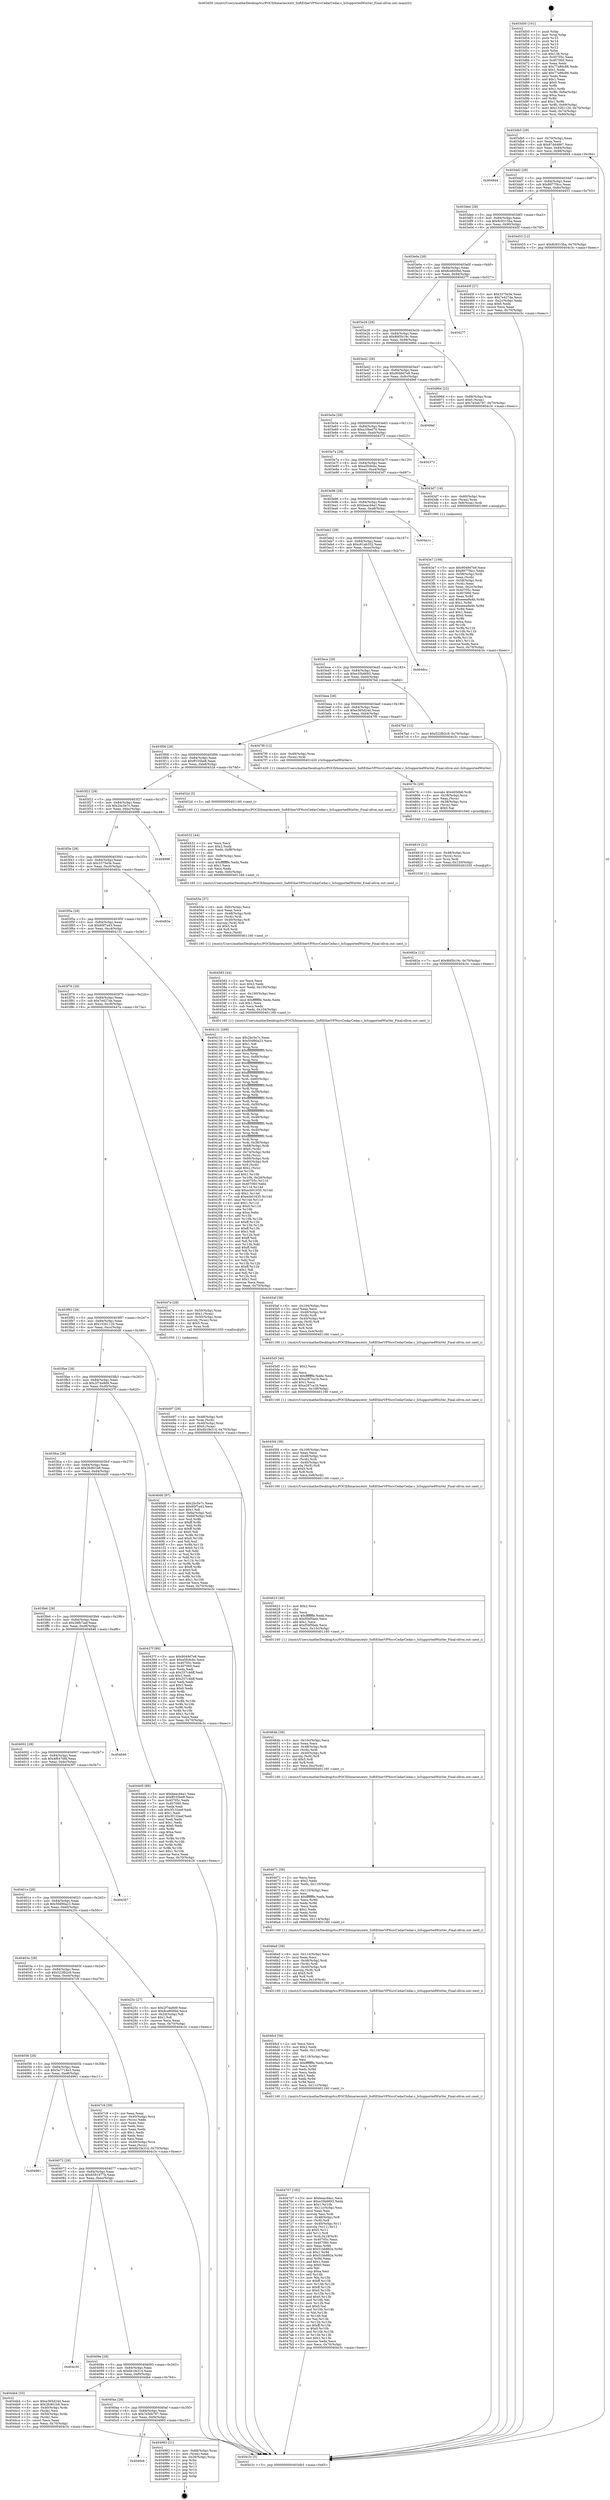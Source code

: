 digraph "0x403d50" {
  label = "0x403d50 (/mnt/c/Users/mathe/Desktop/tcc/POCII/binaries/extr_SoftEtherVPNsrcCedarCedar.c_IsSupportedWinVer_Final-ollvm.out::main(0))"
  labelloc = "t"
  node[shape=record]

  Entry [label="",width=0.3,height=0.3,shape=circle,fillcolor=black,style=filled]
  "0x403db5" [label="{
     0x403db5 [29]\l
     | [instrs]\l
     &nbsp;&nbsp;0x403db5 \<+3\>: mov -0x70(%rbp),%eax\l
     &nbsp;&nbsp;0x403db8 \<+2\>: mov %eax,%ecx\l
     &nbsp;&nbsp;0x403dba \<+6\>: sub $0x87dd4867,%ecx\l
     &nbsp;&nbsp;0x403dc0 \<+6\>: mov %eax,-0x84(%rbp)\l
     &nbsp;&nbsp;0x403dc6 \<+6\>: mov %ecx,-0x88(%rbp)\l
     &nbsp;&nbsp;0x403dcc \<+6\>: je 00000000004049d4 \<main+0xc84\>\l
  }"]
  "0x4049d4" [label="{
     0x4049d4\l
  }", style=dashed]
  "0x403dd2" [label="{
     0x403dd2 [28]\l
     | [instrs]\l
     &nbsp;&nbsp;0x403dd2 \<+5\>: jmp 0000000000403dd7 \<main+0x87\>\l
     &nbsp;&nbsp;0x403dd7 \<+6\>: mov -0x84(%rbp),%eax\l
     &nbsp;&nbsp;0x403ddd \<+5\>: sub $0x8977f4cc,%eax\l
     &nbsp;&nbsp;0x403de2 \<+6\>: mov %eax,-0x8c(%rbp)\l
     &nbsp;&nbsp;0x403de8 \<+6\>: je 0000000000404453 \<main+0x703\>\l
  }"]
  Exit [label="",width=0.3,height=0.3,shape=circle,fillcolor=black,style=filled,peripheries=2]
  "0x404453" [label="{
     0x404453 [12]\l
     | [instrs]\l
     &nbsp;&nbsp;0x404453 \<+7\>: movl $0x8c9315ba,-0x70(%rbp)\l
     &nbsp;&nbsp;0x40445a \<+5\>: jmp 0000000000404c3c \<main+0xeec\>\l
  }"]
  "0x403dee" [label="{
     0x403dee [28]\l
     | [instrs]\l
     &nbsp;&nbsp;0x403dee \<+5\>: jmp 0000000000403df3 \<main+0xa3\>\l
     &nbsp;&nbsp;0x403df3 \<+6\>: mov -0x84(%rbp),%eax\l
     &nbsp;&nbsp;0x403df9 \<+5\>: sub $0x8c9315ba,%eax\l
     &nbsp;&nbsp;0x403dfe \<+6\>: mov %eax,-0x90(%rbp)\l
     &nbsp;&nbsp;0x403e04 \<+6\>: je 000000000040445f \<main+0x70f\>\l
  }"]
  "0x4040c6" [label="{
     0x4040c6\l
  }", style=dashed]
  "0x40445f" [label="{
     0x40445f [27]\l
     | [instrs]\l
     &nbsp;&nbsp;0x40445f \<+5\>: mov $0x3375e3e,%eax\l
     &nbsp;&nbsp;0x404464 \<+5\>: mov $0x7e427de,%ecx\l
     &nbsp;&nbsp;0x404469 \<+3\>: mov -0x2c(%rbp),%edx\l
     &nbsp;&nbsp;0x40446c \<+3\>: cmp $0x0,%edx\l
     &nbsp;&nbsp;0x40446f \<+3\>: cmove %ecx,%eax\l
     &nbsp;&nbsp;0x404472 \<+3\>: mov %eax,-0x70(%rbp)\l
     &nbsp;&nbsp;0x404475 \<+5\>: jmp 0000000000404c3c \<main+0xeec\>\l
  }"]
  "0x403e0a" [label="{
     0x403e0a [28]\l
     | [instrs]\l
     &nbsp;&nbsp;0x403e0a \<+5\>: jmp 0000000000403e0f \<main+0xbf\>\l
     &nbsp;&nbsp;0x403e0f \<+6\>: mov -0x84(%rbp),%eax\l
     &nbsp;&nbsp;0x403e15 \<+5\>: sub $0x8ce600bd,%eax\l
     &nbsp;&nbsp;0x403e1a \<+6\>: mov %eax,-0x94(%rbp)\l
     &nbsp;&nbsp;0x403e20 \<+6\>: je 0000000000404277 \<main+0x527\>\l
  }"]
  "0x404983" [label="{
     0x404983 [21]\l
     | [instrs]\l
     &nbsp;&nbsp;0x404983 \<+4\>: mov -0x68(%rbp),%rax\l
     &nbsp;&nbsp;0x404987 \<+2\>: mov (%rax),%eax\l
     &nbsp;&nbsp;0x404989 \<+4\>: lea -0x28(%rbp),%rsp\l
     &nbsp;&nbsp;0x40498d \<+1\>: pop %rbx\l
     &nbsp;&nbsp;0x40498e \<+2\>: pop %r12\l
     &nbsp;&nbsp;0x404990 \<+2\>: pop %r13\l
     &nbsp;&nbsp;0x404992 \<+2\>: pop %r14\l
     &nbsp;&nbsp;0x404994 \<+2\>: pop %r15\l
     &nbsp;&nbsp;0x404996 \<+1\>: pop %rbp\l
     &nbsp;&nbsp;0x404997 \<+1\>: ret\l
  }"]
  "0x404277" [label="{
     0x404277\l
  }", style=dashed]
  "0x403e26" [label="{
     0x403e26 [28]\l
     | [instrs]\l
     &nbsp;&nbsp;0x403e26 \<+5\>: jmp 0000000000403e2b \<main+0xdb\>\l
     &nbsp;&nbsp;0x403e2b \<+6\>: mov -0x84(%rbp),%eax\l
     &nbsp;&nbsp;0x403e31 \<+5\>: sub $0x8fd5b19c,%eax\l
     &nbsp;&nbsp;0x403e36 \<+6\>: mov %eax,-0x98(%rbp)\l
     &nbsp;&nbsp;0x403e3c \<+6\>: je 000000000040496d \<main+0xc1d\>\l
  }"]
  "0x40482e" [label="{
     0x40482e [12]\l
     | [instrs]\l
     &nbsp;&nbsp;0x40482e \<+7\>: movl $0x8fd5b19c,-0x70(%rbp)\l
     &nbsp;&nbsp;0x404835 \<+5\>: jmp 0000000000404c3c \<main+0xeec\>\l
  }"]
  "0x40496d" [label="{
     0x40496d [22]\l
     | [instrs]\l
     &nbsp;&nbsp;0x40496d \<+4\>: mov -0x68(%rbp),%rax\l
     &nbsp;&nbsp;0x404971 \<+6\>: movl $0x0,(%rax)\l
     &nbsp;&nbsp;0x404977 \<+7\>: movl $0x7e5eb797,-0x70(%rbp)\l
     &nbsp;&nbsp;0x40497e \<+5\>: jmp 0000000000404c3c \<main+0xeec\>\l
  }"]
  "0x403e42" [label="{
     0x403e42 [28]\l
     | [instrs]\l
     &nbsp;&nbsp;0x403e42 \<+5\>: jmp 0000000000403e47 \<main+0xf7\>\l
     &nbsp;&nbsp;0x403e47 \<+6\>: mov -0x84(%rbp),%eax\l
     &nbsp;&nbsp;0x403e4d \<+5\>: sub $0x9049d7e8,%eax\l
     &nbsp;&nbsp;0x403e52 \<+6\>: mov %eax,-0x9c(%rbp)\l
     &nbsp;&nbsp;0x403e58 \<+6\>: je 00000000004049ef \<main+0xc9f\>\l
  }"]
  "0x404819" [label="{
     0x404819 [21]\l
     | [instrs]\l
     &nbsp;&nbsp;0x404819 \<+4\>: mov -0x48(%rbp),%rcx\l
     &nbsp;&nbsp;0x40481d \<+3\>: mov (%rcx),%rcx\l
     &nbsp;&nbsp;0x404820 \<+3\>: mov %rcx,%rdi\l
     &nbsp;&nbsp;0x404823 \<+6\>: mov %eax,-0x120(%rbp)\l
     &nbsp;&nbsp;0x404829 \<+5\>: call 0000000000401030 \<free@plt\>\l
     | [calls]\l
     &nbsp;&nbsp;0x401030 \{1\} (unknown)\l
  }"]
  "0x4049ef" [label="{
     0x4049ef\l
  }", style=dashed]
  "0x403e5e" [label="{
     0x403e5e [28]\l
     | [instrs]\l
     &nbsp;&nbsp;0x403e5e \<+5\>: jmp 0000000000403e63 \<main+0x113\>\l
     &nbsp;&nbsp;0x403e63 \<+6\>: mov -0x84(%rbp),%eax\l
     &nbsp;&nbsp;0x403e69 \<+5\>: sub $0xa1f4ed79,%eax\l
     &nbsp;&nbsp;0x403e6e \<+6\>: mov %eax,-0xa0(%rbp)\l
     &nbsp;&nbsp;0x403e74 \<+6\>: je 0000000000404373 \<main+0x623\>\l
  }"]
  "0x4047fc" [label="{
     0x4047fc [29]\l
     | [instrs]\l
     &nbsp;&nbsp;0x4047fc \<+10\>: movabs $0x4050b6,%rdi\l
     &nbsp;&nbsp;0x404806 \<+4\>: mov -0x38(%rbp),%rcx\l
     &nbsp;&nbsp;0x40480a \<+2\>: mov %eax,(%rcx)\l
     &nbsp;&nbsp;0x40480c \<+4\>: mov -0x38(%rbp),%rcx\l
     &nbsp;&nbsp;0x404810 \<+2\>: mov (%rcx),%esi\l
     &nbsp;&nbsp;0x404812 \<+2\>: mov $0x0,%al\l
     &nbsp;&nbsp;0x404814 \<+5\>: call 0000000000401040 \<printf@plt\>\l
     | [calls]\l
     &nbsp;&nbsp;0x401040 \{1\} (unknown)\l
  }"]
  "0x404373" [label="{
     0x404373\l
  }", style=dashed]
  "0x403e7a" [label="{
     0x403e7a [28]\l
     | [instrs]\l
     &nbsp;&nbsp;0x403e7a \<+5\>: jmp 0000000000403e7f \<main+0x12f\>\l
     &nbsp;&nbsp;0x403e7f \<+6\>: mov -0x84(%rbp),%eax\l
     &nbsp;&nbsp;0x403e85 \<+5\>: sub $0xa5fc9cbc,%eax\l
     &nbsp;&nbsp;0x403e8a \<+6\>: mov %eax,-0xa4(%rbp)\l
     &nbsp;&nbsp;0x403e90 \<+6\>: je 00000000004043d7 \<main+0x687\>\l
  }"]
  "0x404707" [label="{
     0x404707 [182]\l
     | [instrs]\l
     &nbsp;&nbsp;0x404707 \<+5\>: mov $0xbeacd4a1,%ecx\l
     &nbsp;&nbsp;0x40470c \<+5\>: mov $0xe35b6693,%edx\l
     &nbsp;&nbsp;0x404711 \<+3\>: mov $0x1,%r10b\l
     &nbsp;&nbsp;0x404714 \<+6\>: mov -0x11c(%rbp),%esi\l
     &nbsp;&nbsp;0x40471a \<+3\>: imul %eax,%esi\l
     &nbsp;&nbsp;0x40471d \<+3\>: movslq %esi,%rdi\l
     &nbsp;&nbsp;0x404720 \<+4\>: mov -0x48(%rbp),%r8\l
     &nbsp;&nbsp;0x404724 \<+3\>: mov (%r8),%r8\l
     &nbsp;&nbsp;0x404727 \<+4\>: mov -0x40(%rbp),%r11\l
     &nbsp;&nbsp;0x40472b \<+3\>: movslq (%r11),%r11\l
     &nbsp;&nbsp;0x40472e \<+4\>: shl $0x5,%r11\l
     &nbsp;&nbsp;0x404732 \<+3\>: add %r11,%r8\l
     &nbsp;&nbsp;0x404735 \<+4\>: mov %rdi,0x18(%r8)\l
     &nbsp;&nbsp;0x404739 \<+7\>: mov 0x40705c,%eax\l
     &nbsp;&nbsp;0x404740 \<+7\>: mov 0x407060,%esi\l
     &nbsp;&nbsp;0x404747 \<+3\>: mov %eax,%r9d\l
     &nbsp;&nbsp;0x40474a \<+7\>: add $0x51bb882e,%r9d\l
     &nbsp;&nbsp;0x404751 \<+4\>: sub $0x1,%r9d\l
     &nbsp;&nbsp;0x404755 \<+7\>: sub $0x51bb882e,%r9d\l
     &nbsp;&nbsp;0x40475c \<+4\>: imul %r9d,%eax\l
     &nbsp;&nbsp;0x404760 \<+3\>: and $0x1,%eax\l
     &nbsp;&nbsp;0x404763 \<+3\>: cmp $0x0,%eax\l
     &nbsp;&nbsp;0x404766 \<+3\>: sete %bl\l
     &nbsp;&nbsp;0x404769 \<+3\>: cmp $0xa,%esi\l
     &nbsp;&nbsp;0x40476c \<+4\>: setl %r14b\l
     &nbsp;&nbsp;0x404770 \<+3\>: mov %bl,%r15b\l
     &nbsp;&nbsp;0x404773 \<+4\>: xor $0xff,%r15b\l
     &nbsp;&nbsp;0x404777 \<+3\>: mov %r14b,%r12b\l
     &nbsp;&nbsp;0x40477a \<+4\>: xor $0xff,%r12b\l
     &nbsp;&nbsp;0x40477e \<+4\>: xor $0x0,%r10b\l
     &nbsp;&nbsp;0x404782 \<+3\>: mov %r15b,%r13b\l
     &nbsp;&nbsp;0x404785 \<+4\>: and $0x0,%r13b\l
     &nbsp;&nbsp;0x404789 \<+3\>: and %r10b,%bl\l
     &nbsp;&nbsp;0x40478c \<+3\>: mov %r12b,%al\l
     &nbsp;&nbsp;0x40478f \<+2\>: and $0x0,%al\l
     &nbsp;&nbsp;0x404791 \<+3\>: and %r10b,%r14b\l
     &nbsp;&nbsp;0x404794 \<+3\>: or %bl,%r13b\l
     &nbsp;&nbsp;0x404797 \<+3\>: or %r14b,%al\l
     &nbsp;&nbsp;0x40479a \<+3\>: xor %al,%r13b\l
     &nbsp;&nbsp;0x40479d \<+3\>: or %r12b,%r15b\l
     &nbsp;&nbsp;0x4047a0 \<+4\>: xor $0xff,%r15b\l
     &nbsp;&nbsp;0x4047a4 \<+4\>: or $0x0,%r10b\l
     &nbsp;&nbsp;0x4047a8 \<+3\>: and %r10b,%r15b\l
     &nbsp;&nbsp;0x4047ab \<+3\>: or %r15b,%r13b\l
     &nbsp;&nbsp;0x4047ae \<+4\>: test $0x1,%r13b\l
     &nbsp;&nbsp;0x4047b2 \<+3\>: cmovne %edx,%ecx\l
     &nbsp;&nbsp;0x4047b5 \<+3\>: mov %ecx,-0x70(%rbp)\l
     &nbsp;&nbsp;0x4047b8 \<+5\>: jmp 0000000000404c3c \<main+0xeec\>\l
  }"]
  "0x4043d7" [label="{
     0x4043d7 [16]\l
     | [instrs]\l
     &nbsp;&nbsp;0x4043d7 \<+4\>: mov -0x60(%rbp),%rax\l
     &nbsp;&nbsp;0x4043db \<+3\>: mov (%rax),%rax\l
     &nbsp;&nbsp;0x4043de \<+4\>: mov 0x8(%rax),%rdi\l
     &nbsp;&nbsp;0x4043e2 \<+5\>: call 0000000000401060 \<atoi@plt\>\l
     | [calls]\l
     &nbsp;&nbsp;0x401060 \{1\} (unknown)\l
  }"]
  "0x403e96" [label="{
     0x403e96 [28]\l
     | [instrs]\l
     &nbsp;&nbsp;0x403e96 \<+5\>: jmp 0000000000403e9b \<main+0x14b\>\l
     &nbsp;&nbsp;0x403e9b \<+6\>: mov -0x84(%rbp),%eax\l
     &nbsp;&nbsp;0x403ea1 \<+5\>: sub $0xbeacd4a1,%eax\l
     &nbsp;&nbsp;0x403ea6 \<+6\>: mov %eax,-0xa8(%rbp)\l
     &nbsp;&nbsp;0x403eac \<+6\>: je 0000000000404a1c \<main+0xccc\>\l
  }"]
  "0x4046cf" [label="{
     0x4046cf [56]\l
     | [instrs]\l
     &nbsp;&nbsp;0x4046cf \<+2\>: xor %ecx,%ecx\l
     &nbsp;&nbsp;0x4046d1 \<+5\>: mov $0x2,%edx\l
     &nbsp;&nbsp;0x4046d6 \<+6\>: mov %edx,-0x118(%rbp)\l
     &nbsp;&nbsp;0x4046dc \<+1\>: cltd\l
     &nbsp;&nbsp;0x4046dd \<+6\>: mov -0x118(%rbp),%esi\l
     &nbsp;&nbsp;0x4046e3 \<+2\>: idiv %esi\l
     &nbsp;&nbsp;0x4046e5 \<+6\>: imul $0xfffffffe,%edx,%edx\l
     &nbsp;&nbsp;0x4046eb \<+3\>: mov %ecx,%r9d\l
     &nbsp;&nbsp;0x4046ee \<+3\>: sub %edx,%r9d\l
     &nbsp;&nbsp;0x4046f1 \<+2\>: mov %ecx,%edx\l
     &nbsp;&nbsp;0x4046f3 \<+3\>: sub $0x1,%edx\l
     &nbsp;&nbsp;0x4046f6 \<+3\>: add %edx,%r9d\l
     &nbsp;&nbsp;0x4046f9 \<+3\>: sub %r9d,%ecx\l
     &nbsp;&nbsp;0x4046fc \<+6\>: mov %ecx,-0x11c(%rbp)\l
     &nbsp;&nbsp;0x404702 \<+5\>: call 0000000000401160 \<next_i\>\l
     | [calls]\l
     &nbsp;&nbsp;0x401160 \{1\} (/mnt/c/Users/mathe/Desktop/tcc/POCII/binaries/extr_SoftEtherVPNsrcCedarCedar.c_IsSupportedWinVer_Final-ollvm.out::next_i)\l
  }"]
  "0x404a1c" [label="{
     0x404a1c\l
  }", style=dashed]
  "0x403eb2" [label="{
     0x403eb2 [28]\l
     | [instrs]\l
     &nbsp;&nbsp;0x403eb2 \<+5\>: jmp 0000000000403eb7 \<main+0x167\>\l
     &nbsp;&nbsp;0x403eb7 \<+6\>: mov -0x84(%rbp),%eax\l
     &nbsp;&nbsp;0x403ebd \<+5\>: sub $0xc61ab332,%eax\l
     &nbsp;&nbsp;0x403ec2 \<+6\>: mov %eax,-0xac(%rbp)\l
     &nbsp;&nbsp;0x403ec8 \<+6\>: je 00000000004048cc \<main+0xb7c\>\l
  }"]
  "0x4046a9" [label="{
     0x4046a9 [38]\l
     | [instrs]\l
     &nbsp;&nbsp;0x4046a9 \<+6\>: mov -0x114(%rbp),%ecx\l
     &nbsp;&nbsp;0x4046af \<+3\>: imul %eax,%ecx\l
     &nbsp;&nbsp;0x4046b2 \<+4\>: mov -0x48(%rbp),%rdi\l
     &nbsp;&nbsp;0x4046b6 \<+3\>: mov (%rdi),%rdi\l
     &nbsp;&nbsp;0x4046b9 \<+4\>: mov -0x40(%rbp),%r8\l
     &nbsp;&nbsp;0x4046bd \<+3\>: movslq (%r8),%r8\l
     &nbsp;&nbsp;0x4046c0 \<+4\>: shl $0x5,%r8\l
     &nbsp;&nbsp;0x4046c4 \<+3\>: add %r8,%rdi\l
     &nbsp;&nbsp;0x4046c7 \<+3\>: mov %ecx,0x10(%rdi)\l
     &nbsp;&nbsp;0x4046ca \<+5\>: call 0000000000401160 \<next_i\>\l
     | [calls]\l
     &nbsp;&nbsp;0x401160 \{1\} (/mnt/c/Users/mathe/Desktop/tcc/POCII/binaries/extr_SoftEtherVPNsrcCedarCedar.c_IsSupportedWinVer_Final-ollvm.out::next_i)\l
  }"]
  "0x4048cc" [label="{
     0x4048cc\l
  }", style=dashed]
  "0x403ece" [label="{
     0x403ece [28]\l
     | [instrs]\l
     &nbsp;&nbsp;0x403ece \<+5\>: jmp 0000000000403ed3 \<main+0x183\>\l
     &nbsp;&nbsp;0x403ed3 \<+6\>: mov -0x84(%rbp),%eax\l
     &nbsp;&nbsp;0x403ed9 \<+5\>: sub $0xe35b6693,%eax\l
     &nbsp;&nbsp;0x403ede \<+6\>: mov %eax,-0xb0(%rbp)\l
     &nbsp;&nbsp;0x403ee4 \<+6\>: je 00000000004047bd \<main+0xa6d\>\l
  }"]
  "0x404671" [label="{
     0x404671 [56]\l
     | [instrs]\l
     &nbsp;&nbsp;0x404671 \<+2\>: xor %ecx,%ecx\l
     &nbsp;&nbsp;0x404673 \<+5\>: mov $0x2,%edx\l
     &nbsp;&nbsp;0x404678 \<+6\>: mov %edx,-0x110(%rbp)\l
     &nbsp;&nbsp;0x40467e \<+1\>: cltd\l
     &nbsp;&nbsp;0x40467f \<+6\>: mov -0x110(%rbp),%esi\l
     &nbsp;&nbsp;0x404685 \<+2\>: idiv %esi\l
     &nbsp;&nbsp;0x404687 \<+6\>: imul $0xfffffffe,%edx,%edx\l
     &nbsp;&nbsp;0x40468d \<+3\>: mov %ecx,%r9d\l
     &nbsp;&nbsp;0x404690 \<+3\>: sub %edx,%r9d\l
     &nbsp;&nbsp;0x404693 \<+2\>: mov %ecx,%edx\l
     &nbsp;&nbsp;0x404695 \<+3\>: sub $0x1,%edx\l
     &nbsp;&nbsp;0x404698 \<+3\>: add %edx,%r9d\l
     &nbsp;&nbsp;0x40469b \<+3\>: sub %r9d,%ecx\l
     &nbsp;&nbsp;0x40469e \<+6\>: mov %ecx,-0x114(%rbp)\l
     &nbsp;&nbsp;0x4046a4 \<+5\>: call 0000000000401160 \<next_i\>\l
     | [calls]\l
     &nbsp;&nbsp;0x401160 \{1\} (/mnt/c/Users/mathe/Desktop/tcc/POCII/binaries/extr_SoftEtherVPNsrcCedarCedar.c_IsSupportedWinVer_Final-ollvm.out::next_i)\l
  }"]
  "0x4047bd" [label="{
     0x4047bd [12]\l
     | [instrs]\l
     &nbsp;&nbsp;0x4047bd \<+7\>: movl $0x522fb2c9,-0x70(%rbp)\l
     &nbsp;&nbsp;0x4047c4 \<+5\>: jmp 0000000000404c3c \<main+0xeec\>\l
  }"]
  "0x403eea" [label="{
     0x403eea [28]\l
     | [instrs]\l
     &nbsp;&nbsp;0x403eea \<+5\>: jmp 0000000000403eef \<main+0x19f\>\l
     &nbsp;&nbsp;0x403eef \<+6\>: mov -0x84(%rbp),%eax\l
     &nbsp;&nbsp;0x403ef5 \<+5\>: sub $0xe365d24d,%eax\l
     &nbsp;&nbsp;0x403efa \<+6\>: mov %eax,-0xb4(%rbp)\l
     &nbsp;&nbsp;0x403f00 \<+6\>: je 00000000004047f0 \<main+0xaa0\>\l
  }"]
  "0x40464b" [label="{
     0x40464b [38]\l
     | [instrs]\l
     &nbsp;&nbsp;0x40464b \<+6\>: mov -0x10c(%rbp),%ecx\l
     &nbsp;&nbsp;0x404651 \<+3\>: imul %eax,%ecx\l
     &nbsp;&nbsp;0x404654 \<+4\>: mov -0x48(%rbp),%rdi\l
     &nbsp;&nbsp;0x404658 \<+3\>: mov (%rdi),%rdi\l
     &nbsp;&nbsp;0x40465b \<+4\>: mov -0x40(%rbp),%r8\l
     &nbsp;&nbsp;0x40465f \<+3\>: movslq (%r8),%r8\l
     &nbsp;&nbsp;0x404662 \<+4\>: shl $0x5,%r8\l
     &nbsp;&nbsp;0x404666 \<+3\>: add %r8,%rdi\l
     &nbsp;&nbsp;0x404669 \<+3\>: mov %ecx,0xc(%rdi)\l
     &nbsp;&nbsp;0x40466c \<+5\>: call 0000000000401160 \<next_i\>\l
     | [calls]\l
     &nbsp;&nbsp;0x401160 \{1\} (/mnt/c/Users/mathe/Desktop/tcc/POCII/binaries/extr_SoftEtherVPNsrcCedarCedar.c_IsSupportedWinVer_Final-ollvm.out::next_i)\l
  }"]
  "0x4047f0" [label="{
     0x4047f0 [12]\l
     | [instrs]\l
     &nbsp;&nbsp;0x4047f0 \<+4\>: mov -0x48(%rbp),%rax\l
     &nbsp;&nbsp;0x4047f4 \<+3\>: mov (%rax),%rdi\l
     &nbsp;&nbsp;0x4047f7 \<+5\>: call 0000000000401420 \<IsSupportedWinVer\>\l
     | [calls]\l
     &nbsp;&nbsp;0x401420 \{1\} (/mnt/c/Users/mathe/Desktop/tcc/POCII/binaries/extr_SoftEtherVPNsrcCedarCedar.c_IsSupportedWinVer_Final-ollvm.out::IsSupportedWinVer)\l
  }"]
  "0x403f06" [label="{
     0x403f06 [28]\l
     | [instrs]\l
     &nbsp;&nbsp;0x403f06 \<+5\>: jmp 0000000000403f0b \<main+0x1bb\>\l
     &nbsp;&nbsp;0x403f0b \<+6\>: mov -0x84(%rbp),%eax\l
     &nbsp;&nbsp;0x403f11 \<+5\>: sub $0xff105be8,%eax\l
     &nbsp;&nbsp;0x403f16 \<+6\>: mov %eax,-0xb8(%rbp)\l
     &nbsp;&nbsp;0x403f1c \<+6\>: je 000000000040452d \<main+0x7dd\>\l
  }"]
  "0x404623" [label="{
     0x404623 [40]\l
     | [instrs]\l
     &nbsp;&nbsp;0x404623 \<+5\>: mov $0x2,%ecx\l
     &nbsp;&nbsp;0x404628 \<+1\>: cltd\l
     &nbsp;&nbsp;0x404629 \<+2\>: idiv %ecx\l
     &nbsp;&nbsp;0x40462b \<+6\>: imul $0xfffffffe,%edx,%ecx\l
     &nbsp;&nbsp;0x404631 \<+6\>: sub $0xf5bf5beb,%ecx\l
     &nbsp;&nbsp;0x404637 \<+3\>: add $0x1,%ecx\l
     &nbsp;&nbsp;0x40463a \<+6\>: add $0xf5bf5beb,%ecx\l
     &nbsp;&nbsp;0x404640 \<+6\>: mov %ecx,-0x10c(%rbp)\l
     &nbsp;&nbsp;0x404646 \<+5\>: call 0000000000401160 \<next_i\>\l
     | [calls]\l
     &nbsp;&nbsp;0x401160 \{1\} (/mnt/c/Users/mathe/Desktop/tcc/POCII/binaries/extr_SoftEtherVPNsrcCedarCedar.c_IsSupportedWinVer_Final-ollvm.out::next_i)\l
  }"]
  "0x40452d" [label="{
     0x40452d [5]\l
     | [instrs]\l
     &nbsp;&nbsp;0x40452d \<+5\>: call 0000000000401160 \<next_i\>\l
     | [calls]\l
     &nbsp;&nbsp;0x401160 \{1\} (/mnt/c/Users/mathe/Desktop/tcc/POCII/binaries/extr_SoftEtherVPNsrcCedarCedar.c_IsSupportedWinVer_Final-ollvm.out::next_i)\l
  }"]
  "0x403f22" [label="{
     0x403f22 [28]\l
     | [instrs]\l
     &nbsp;&nbsp;0x403f22 \<+5\>: jmp 0000000000403f27 \<main+0x1d7\>\l
     &nbsp;&nbsp;0x403f27 \<+6\>: mov -0x84(%rbp),%eax\l
     &nbsp;&nbsp;0x403f2d \<+5\>: sub $0x2bc5e7c,%eax\l
     &nbsp;&nbsp;0x403f32 \<+6\>: mov %eax,-0xbc(%rbp)\l
     &nbsp;&nbsp;0x403f38 \<+6\>: je 0000000000404998 \<main+0xc48\>\l
  }"]
  "0x4045fd" [label="{
     0x4045fd [38]\l
     | [instrs]\l
     &nbsp;&nbsp;0x4045fd \<+6\>: mov -0x108(%rbp),%ecx\l
     &nbsp;&nbsp;0x404603 \<+3\>: imul %eax,%ecx\l
     &nbsp;&nbsp;0x404606 \<+4\>: mov -0x48(%rbp),%rdi\l
     &nbsp;&nbsp;0x40460a \<+3\>: mov (%rdi),%rdi\l
     &nbsp;&nbsp;0x40460d \<+4\>: mov -0x40(%rbp),%r8\l
     &nbsp;&nbsp;0x404611 \<+3\>: movslq (%r8),%r8\l
     &nbsp;&nbsp;0x404614 \<+4\>: shl $0x5,%r8\l
     &nbsp;&nbsp;0x404618 \<+3\>: add %r8,%rdi\l
     &nbsp;&nbsp;0x40461b \<+3\>: mov %ecx,0x8(%rdi)\l
     &nbsp;&nbsp;0x40461e \<+5\>: call 0000000000401160 \<next_i\>\l
     | [calls]\l
     &nbsp;&nbsp;0x401160 \{1\} (/mnt/c/Users/mathe/Desktop/tcc/POCII/binaries/extr_SoftEtherVPNsrcCedarCedar.c_IsSupportedWinVer_Final-ollvm.out::next_i)\l
  }"]
  "0x404998" [label="{
     0x404998\l
  }", style=dashed]
  "0x403f3e" [label="{
     0x403f3e [28]\l
     | [instrs]\l
     &nbsp;&nbsp;0x403f3e \<+5\>: jmp 0000000000403f43 \<main+0x1f3\>\l
     &nbsp;&nbsp;0x403f43 \<+6\>: mov -0x84(%rbp),%eax\l
     &nbsp;&nbsp;0x403f49 \<+5\>: sub $0x3375e3e,%eax\l
     &nbsp;&nbsp;0x403f4e \<+6\>: mov %eax,-0xc0(%rbp)\l
     &nbsp;&nbsp;0x403f54 \<+6\>: je 000000000040483a \<main+0xaea\>\l
  }"]
  "0x4045d5" [label="{
     0x4045d5 [40]\l
     | [instrs]\l
     &nbsp;&nbsp;0x4045d5 \<+5\>: mov $0x2,%ecx\l
     &nbsp;&nbsp;0x4045da \<+1\>: cltd\l
     &nbsp;&nbsp;0x4045db \<+2\>: idiv %ecx\l
     &nbsp;&nbsp;0x4045dd \<+6\>: imul $0xfffffffe,%edx,%ecx\l
     &nbsp;&nbsp;0x4045e3 \<+6\>: add $0xa287ca1b,%ecx\l
     &nbsp;&nbsp;0x4045e9 \<+3\>: add $0x1,%ecx\l
     &nbsp;&nbsp;0x4045ec \<+6\>: sub $0xa287ca1b,%ecx\l
     &nbsp;&nbsp;0x4045f2 \<+6\>: mov %ecx,-0x108(%rbp)\l
     &nbsp;&nbsp;0x4045f8 \<+5\>: call 0000000000401160 \<next_i\>\l
     | [calls]\l
     &nbsp;&nbsp;0x401160 \{1\} (/mnt/c/Users/mathe/Desktop/tcc/POCII/binaries/extr_SoftEtherVPNsrcCedarCedar.c_IsSupportedWinVer_Final-ollvm.out::next_i)\l
  }"]
  "0x40483a" [label="{
     0x40483a\l
  }", style=dashed]
  "0x403f5a" [label="{
     0x403f5a [28]\l
     | [instrs]\l
     &nbsp;&nbsp;0x403f5a \<+5\>: jmp 0000000000403f5f \<main+0x20f\>\l
     &nbsp;&nbsp;0x403f5f \<+6\>: mov -0x84(%rbp),%eax\l
     &nbsp;&nbsp;0x403f65 \<+5\>: sub $0x60f7a43,%eax\l
     &nbsp;&nbsp;0x403f6a \<+6\>: mov %eax,-0xc4(%rbp)\l
     &nbsp;&nbsp;0x403f70 \<+6\>: je 0000000000404131 \<main+0x3e1\>\l
  }"]
  "0x4045af" [label="{
     0x4045af [38]\l
     | [instrs]\l
     &nbsp;&nbsp;0x4045af \<+6\>: mov -0x104(%rbp),%ecx\l
     &nbsp;&nbsp;0x4045b5 \<+3\>: imul %eax,%ecx\l
     &nbsp;&nbsp;0x4045b8 \<+4\>: mov -0x48(%rbp),%rdi\l
     &nbsp;&nbsp;0x4045bc \<+3\>: mov (%rdi),%rdi\l
     &nbsp;&nbsp;0x4045bf \<+4\>: mov -0x40(%rbp),%r8\l
     &nbsp;&nbsp;0x4045c3 \<+3\>: movslq (%r8),%r8\l
     &nbsp;&nbsp;0x4045c6 \<+4\>: shl $0x5,%r8\l
     &nbsp;&nbsp;0x4045ca \<+3\>: add %r8,%rdi\l
     &nbsp;&nbsp;0x4045cd \<+3\>: mov %ecx,0x4(%rdi)\l
     &nbsp;&nbsp;0x4045d0 \<+5\>: call 0000000000401160 \<next_i\>\l
     | [calls]\l
     &nbsp;&nbsp;0x401160 \{1\} (/mnt/c/Users/mathe/Desktop/tcc/POCII/binaries/extr_SoftEtherVPNsrcCedarCedar.c_IsSupportedWinVer_Final-ollvm.out::next_i)\l
  }"]
  "0x404131" [label="{
     0x404131 [299]\l
     | [instrs]\l
     &nbsp;&nbsp;0x404131 \<+5\>: mov $0x2bc5e7c,%eax\l
     &nbsp;&nbsp;0x404136 \<+5\>: mov $0x50d90a23,%ecx\l
     &nbsp;&nbsp;0x40413b \<+2\>: mov $0x1,%dl\l
     &nbsp;&nbsp;0x40413d \<+3\>: mov %rsp,%rsi\l
     &nbsp;&nbsp;0x404140 \<+4\>: add $0xfffffffffffffff0,%rsi\l
     &nbsp;&nbsp;0x404144 \<+3\>: mov %rsi,%rsp\l
     &nbsp;&nbsp;0x404147 \<+4\>: mov %rsi,-0x68(%rbp)\l
     &nbsp;&nbsp;0x40414b \<+3\>: mov %rsp,%rsi\l
     &nbsp;&nbsp;0x40414e \<+4\>: add $0xfffffffffffffff0,%rsi\l
     &nbsp;&nbsp;0x404152 \<+3\>: mov %rsi,%rsp\l
     &nbsp;&nbsp;0x404155 \<+3\>: mov %rsp,%rdi\l
     &nbsp;&nbsp;0x404158 \<+4\>: add $0xfffffffffffffff0,%rdi\l
     &nbsp;&nbsp;0x40415c \<+3\>: mov %rdi,%rsp\l
     &nbsp;&nbsp;0x40415f \<+4\>: mov %rdi,-0x60(%rbp)\l
     &nbsp;&nbsp;0x404163 \<+3\>: mov %rsp,%rdi\l
     &nbsp;&nbsp;0x404166 \<+4\>: add $0xfffffffffffffff0,%rdi\l
     &nbsp;&nbsp;0x40416a \<+3\>: mov %rdi,%rsp\l
     &nbsp;&nbsp;0x40416d \<+4\>: mov %rdi,-0x58(%rbp)\l
     &nbsp;&nbsp;0x404171 \<+3\>: mov %rsp,%rdi\l
     &nbsp;&nbsp;0x404174 \<+4\>: add $0xfffffffffffffff0,%rdi\l
     &nbsp;&nbsp;0x404178 \<+3\>: mov %rdi,%rsp\l
     &nbsp;&nbsp;0x40417b \<+4\>: mov %rdi,-0x50(%rbp)\l
     &nbsp;&nbsp;0x40417f \<+3\>: mov %rsp,%rdi\l
     &nbsp;&nbsp;0x404182 \<+4\>: add $0xfffffffffffffff0,%rdi\l
     &nbsp;&nbsp;0x404186 \<+3\>: mov %rdi,%rsp\l
     &nbsp;&nbsp;0x404189 \<+4\>: mov %rdi,-0x48(%rbp)\l
     &nbsp;&nbsp;0x40418d \<+3\>: mov %rsp,%rdi\l
     &nbsp;&nbsp;0x404190 \<+4\>: add $0xfffffffffffffff0,%rdi\l
     &nbsp;&nbsp;0x404194 \<+3\>: mov %rdi,%rsp\l
     &nbsp;&nbsp;0x404197 \<+4\>: mov %rdi,-0x40(%rbp)\l
     &nbsp;&nbsp;0x40419b \<+3\>: mov %rsp,%rdi\l
     &nbsp;&nbsp;0x40419e \<+4\>: add $0xfffffffffffffff0,%rdi\l
     &nbsp;&nbsp;0x4041a2 \<+3\>: mov %rdi,%rsp\l
     &nbsp;&nbsp;0x4041a5 \<+4\>: mov %rdi,-0x38(%rbp)\l
     &nbsp;&nbsp;0x4041a9 \<+4\>: mov -0x68(%rbp),%rdi\l
     &nbsp;&nbsp;0x4041ad \<+6\>: movl $0x0,(%rdi)\l
     &nbsp;&nbsp;0x4041b3 \<+4\>: mov -0x74(%rbp),%r8d\l
     &nbsp;&nbsp;0x4041b7 \<+3\>: mov %r8d,(%rsi)\l
     &nbsp;&nbsp;0x4041ba \<+4\>: mov -0x60(%rbp),%rdi\l
     &nbsp;&nbsp;0x4041be \<+4\>: mov -0x80(%rbp),%r9\l
     &nbsp;&nbsp;0x4041c2 \<+3\>: mov %r9,(%rdi)\l
     &nbsp;&nbsp;0x4041c5 \<+3\>: cmpl $0x2,(%rsi)\l
     &nbsp;&nbsp;0x4041c8 \<+4\>: setne %r10b\l
     &nbsp;&nbsp;0x4041cc \<+4\>: and $0x1,%r10b\l
     &nbsp;&nbsp;0x4041d0 \<+4\>: mov %r10b,-0x2d(%rbp)\l
     &nbsp;&nbsp;0x4041d4 \<+8\>: mov 0x40705c,%r11d\l
     &nbsp;&nbsp;0x4041dc \<+7\>: mov 0x407060,%ebx\l
     &nbsp;&nbsp;0x4041e3 \<+3\>: mov %r11d,%r14d\l
     &nbsp;&nbsp;0x4041e6 \<+7\>: add $0xecb01635,%r14d\l
     &nbsp;&nbsp;0x4041ed \<+4\>: sub $0x1,%r14d\l
     &nbsp;&nbsp;0x4041f1 \<+7\>: sub $0xecb01635,%r14d\l
     &nbsp;&nbsp;0x4041f8 \<+4\>: imul %r14d,%r11d\l
     &nbsp;&nbsp;0x4041fc \<+4\>: and $0x1,%r11d\l
     &nbsp;&nbsp;0x404200 \<+4\>: cmp $0x0,%r11d\l
     &nbsp;&nbsp;0x404204 \<+4\>: sete %r10b\l
     &nbsp;&nbsp;0x404208 \<+3\>: cmp $0xa,%ebx\l
     &nbsp;&nbsp;0x40420b \<+4\>: setl %r15b\l
     &nbsp;&nbsp;0x40420f \<+3\>: mov %r10b,%r12b\l
     &nbsp;&nbsp;0x404212 \<+4\>: xor $0xff,%r12b\l
     &nbsp;&nbsp;0x404216 \<+3\>: mov %r15b,%r13b\l
     &nbsp;&nbsp;0x404219 \<+4\>: xor $0xff,%r13b\l
     &nbsp;&nbsp;0x40421d \<+3\>: xor $0x1,%dl\l
     &nbsp;&nbsp;0x404220 \<+3\>: mov %r12b,%sil\l
     &nbsp;&nbsp;0x404223 \<+4\>: and $0xff,%sil\l
     &nbsp;&nbsp;0x404227 \<+3\>: and %dl,%r10b\l
     &nbsp;&nbsp;0x40422a \<+3\>: mov %r13b,%dil\l
     &nbsp;&nbsp;0x40422d \<+4\>: and $0xff,%dil\l
     &nbsp;&nbsp;0x404231 \<+3\>: and %dl,%r15b\l
     &nbsp;&nbsp;0x404234 \<+3\>: or %r10b,%sil\l
     &nbsp;&nbsp;0x404237 \<+3\>: or %r15b,%dil\l
     &nbsp;&nbsp;0x40423a \<+3\>: xor %dil,%sil\l
     &nbsp;&nbsp;0x40423d \<+3\>: or %r13b,%r12b\l
     &nbsp;&nbsp;0x404240 \<+4\>: xor $0xff,%r12b\l
     &nbsp;&nbsp;0x404244 \<+3\>: or $0x1,%dl\l
     &nbsp;&nbsp;0x404247 \<+3\>: and %dl,%r12b\l
     &nbsp;&nbsp;0x40424a \<+3\>: or %r12b,%sil\l
     &nbsp;&nbsp;0x40424d \<+4\>: test $0x1,%sil\l
     &nbsp;&nbsp;0x404251 \<+3\>: cmovne %ecx,%eax\l
     &nbsp;&nbsp;0x404254 \<+3\>: mov %eax,-0x70(%rbp)\l
     &nbsp;&nbsp;0x404257 \<+5\>: jmp 0000000000404c3c \<main+0xeec\>\l
  }"]
  "0x403f76" [label="{
     0x403f76 [28]\l
     | [instrs]\l
     &nbsp;&nbsp;0x403f76 \<+5\>: jmp 0000000000403f7b \<main+0x22b\>\l
     &nbsp;&nbsp;0x403f7b \<+6\>: mov -0x84(%rbp),%eax\l
     &nbsp;&nbsp;0x403f81 \<+5\>: sub $0x7e427de,%eax\l
     &nbsp;&nbsp;0x403f86 \<+6\>: mov %eax,-0xc8(%rbp)\l
     &nbsp;&nbsp;0x403f8c \<+6\>: je 000000000040447a \<main+0x72a\>\l
  }"]
  "0x404583" [label="{
     0x404583 [44]\l
     | [instrs]\l
     &nbsp;&nbsp;0x404583 \<+2\>: xor %ecx,%ecx\l
     &nbsp;&nbsp;0x404585 \<+5\>: mov $0x2,%edx\l
     &nbsp;&nbsp;0x40458a \<+6\>: mov %edx,-0x100(%rbp)\l
     &nbsp;&nbsp;0x404590 \<+1\>: cltd\l
     &nbsp;&nbsp;0x404591 \<+6\>: mov -0x100(%rbp),%esi\l
     &nbsp;&nbsp;0x404597 \<+2\>: idiv %esi\l
     &nbsp;&nbsp;0x404599 \<+6\>: imul $0xfffffffe,%edx,%edx\l
     &nbsp;&nbsp;0x40459f \<+3\>: sub $0x1,%ecx\l
     &nbsp;&nbsp;0x4045a2 \<+2\>: sub %ecx,%edx\l
     &nbsp;&nbsp;0x4045a4 \<+6\>: mov %edx,-0x104(%rbp)\l
     &nbsp;&nbsp;0x4045aa \<+5\>: call 0000000000401160 \<next_i\>\l
     | [calls]\l
     &nbsp;&nbsp;0x401160 \{1\} (/mnt/c/Users/mathe/Desktop/tcc/POCII/binaries/extr_SoftEtherVPNsrcCedarCedar.c_IsSupportedWinVer_Final-ollvm.out::next_i)\l
  }"]
  "0x40447a" [label="{
     0x40447a [29]\l
     | [instrs]\l
     &nbsp;&nbsp;0x40447a \<+4\>: mov -0x50(%rbp),%rax\l
     &nbsp;&nbsp;0x40447e \<+6\>: movl $0x1,(%rax)\l
     &nbsp;&nbsp;0x404484 \<+4\>: mov -0x50(%rbp),%rax\l
     &nbsp;&nbsp;0x404488 \<+3\>: movslq (%rax),%rax\l
     &nbsp;&nbsp;0x40448b \<+4\>: shl $0x5,%rax\l
     &nbsp;&nbsp;0x40448f \<+3\>: mov %rax,%rdi\l
     &nbsp;&nbsp;0x404492 \<+5\>: call 0000000000401050 \<malloc@plt\>\l
     | [calls]\l
     &nbsp;&nbsp;0x401050 \{1\} (unknown)\l
  }"]
  "0x403f92" [label="{
     0x403f92 [28]\l
     | [instrs]\l
     &nbsp;&nbsp;0x403f92 \<+5\>: jmp 0000000000403f97 \<main+0x247\>\l
     &nbsp;&nbsp;0x403f97 \<+6\>: mov -0x84(%rbp),%eax\l
     &nbsp;&nbsp;0x403f9d \<+5\>: sub $0x15261120,%eax\l
     &nbsp;&nbsp;0x403fa2 \<+6\>: mov %eax,-0xcc(%rbp)\l
     &nbsp;&nbsp;0x403fa8 \<+6\>: je 00000000004040d0 \<main+0x380\>\l
  }"]
  "0x40455e" [label="{
     0x40455e [37]\l
     | [instrs]\l
     &nbsp;&nbsp;0x40455e \<+6\>: mov -0xfc(%rbp),%ecx\l
     &nbsp;&nbsp;0x404564 \<+3\>: imul %eax,%ecx\l
     &nbsp;&nbsp;0x404567 \<+4\>: mov -0x48(%rbp),%rdi\l
     &nbsp;&nbsp;0x40456b \<+3\>: mov (%rdi),%rdi\l
     &nbsp;&nbsp;0x40456e \<+4\>: mov -0x40(%rbp),%r8\l
     &nbsp;&nbsp;0x404572 \<+3\>: movslq (%r8),%r8\l
     &nbsp;&nbsp;0x404575 \<+4\>: shl $0x5,%r8\l
     &nbsp;&nbsp;0x404579 \<+3\>: add %r8,%rdi\l
     &nbsp;&nbsp;0x40457c \<+2\>: mov %ecx,(%rdi)\l
     &nbsp;&nbsp;0x40457e \<+5\>: call 0000000000401160 \<next_i\>\l
     | [calls]\l
     &nbsp;&nbsp;0x401160 \{1\} (/mnt/c/Users/mathe/Desktop/tcc/POCII/binaries/extr_SoftEtherVPNsrcCedarCedar.c_IsSupportedWinVer_Final-ollvm.out::next_i)\l
  }"]
  "0x4040d0" [label="{
     0x4040d0 [97]\l
     | [instrs]\l
     &nbsp;&nbsp;0x4040d0 \<+5\>: mov $0x2bc5e7c,%eax\l
     &nbsp;&nbsp;0x4040d5 \<+5\>: mov $0x60f7a43,%ecx\l
     &nbsp;&nbsp;0x4040da \<+2\>: mov $0x1,%dl\l
     &nbsp;&nbsp;0x4040dc \<+4\>: mov -0x6a(%rbp),%sil\l
     &nbsp;&nbsp;0x4040e0 \<+4\>: mov -0x69(%rbp),%dil\l
     &nbsp;&nbsp;0x4040e4 \<+3\>: mov %sil,%r8b\l
     &nbsp;&nbsp;0x4040e7 \<+4\>: xor $0xff,%r8b\l
     &nbsp;&nbsp;0x4040eb \<+3\>: mov %dil,%r9b\l
     &nbsp;&nbsp;0x4040ee \<+4\>: xor $0xff,%r9b\l
     &nbsp;&nbsp;0x4040f2 \<+3\>: xor $0x0,%dl\l
     &nbsp;&nbsp;0x4040f5 \<+3\>: mov %r8b,%r10b\l
     &nbsp;&nbsp;0x4040f8 \<+4\>: and $0x0,%r10b\l
     &nbsp;&nbsp;0x4040fc \<+3\>: and %dl,%sil\l
     &nbsp;&nbsp;0x4040ff \<+3\>: mov %r9b,%r11b\l
     &nbsp;&nbsp;0x404102 \<+4\>: and $0x0,%r11b\l
     &nbsp;&nbsp;0x404106 \<+3\>: and %dl,%dil\l
     &nbsp;&nbsp;0x404109 \<+3\>: or %sil,%r10b\l
     &nbsp;&nbsp;0x40410c \<+3\>: or %dil,%r11b\l
     &nbsp;&nbsp;0x40410f \<+3\>: xor %r11b,%r10b\l
     &nbsp;&nbsp;0x404112 \<+3\>: or %r9b,%r8b\l
     &nbsp;&nbsp;0x404115 \<+4\>: xor $0xff,%r8b\l
     &nbsp;&nbsp;0x404119 \<+3\>: or $0x0,%dl\l
     &nbsp;&nbsp;0x40411c \<+3\>: and %dl,%r8b\l
     &nbsp;&nbsp;0x40411f \<+3\>: or %r8b,%r10b\l
     &nbsp;&nbsp;0x404122 \<+4\>: test $0x1,%r10b\l
     &nbsp;&nbsp;0x404126 \<+3\>: cmovne %ecx,%eax\l
     &nbsp;&nbsp;0x404129 \<+3\>: mov %eax,-0x70(%rbp)\l
     &nbsp;&nbsp;0x40412c \<+5\>: jmp 0000000000404c3c \<main+0xeec\>\l
  }"]
  "0x403fae" [label="{
     0x403fae [28]\l
     | [instrs]\l
     &nbsp;&nbsp;0x403fae \<+5\>: jmp 0000000000403fb3 \<main+0x263\>\l
     &nbsp;&nbsp;0x403fb3 \<+6\>: mov -0x84(%rbp),%eax\l
     &nbsp;&nbsp;0x403fb9 \<+5\>: sub $0x2f74a9d9,%eax\l
     &nbsp;&nbsp;0x403fbe \<+6\>: mov %eax,-0xd0(%rbp)\l
     &nbsp;&nbsp;0x403fc4 \<+6\>: je 000000000040437f \<main+0x62f\>\l
  }"]
  "0x404c3c" [label="{
     0x404c3c [5]\l
     | [instrs]\l
     &nbsp;&nbsp;0x404c3c \<+5\>: jmp 0000000000403db5 \<main+0x65\>\l
  }"]
  "0x403d50" [label="{
     0x403d50 [101]\l
     | [instrs]\l
     &nbsp;&nbsp;0x403d50 \<+1\>: push %rbp\l
     &nbsp;&nbsp;0x403d51 \<+3\>: mov %rsp,%rbp\l
     &nbsp;&nbsp;0x403d54 \<+2\>: push %r15\l
     &nbsp;&nbsp;0x403d56 \<+2\>: push %r14\l
     &nbsp;&nbsp;0x403d58 \<+2\>: push %r13\l
     &nbsp;&nbsp;0x403d5a \<+2\>: push %r12\l
     &nbsp;&nbsp;0x403d5c \<+1\>: push %rbx\l
     &nbsp;&nbsp;0x403d5d \<+7\>: sub $0x138,%rsp\l
     &nbsp;&nbsp;0x403d64 \<+7\>: mov 0x40705c,%eax\l
     &nbsp;&nbsp;0x403d6b \<+7\>: mov 0x407060,%ecx\l
     &nbsp;&nbsp;0x403d72 \<+2\>: mov %eax,%edx\l
     &nbsp;&nbsp;0x403d74 \<+6\>: sub $0x77a86c88,%edx\l
     &nbsp;&nbsp;0x403d7a \<+3\>: sub $0x1,%edx\l
     &nbsp;&nbsp;0x403d7d \<+6\>: add $0x77a86c88,%edx\l
     &nbsp;&nbsp;0x403d83 \<+3\>: imul %edx,%eax\l
     &nbsp;&nbsp;0x403d86 \<+3\>: and $0x1,%eax\l
     &nbsp;&nbsp;0x403d89 \<+3\>: cmp $0x0,%eax\l
     &nbsp;&nbsp;0x403d8c \<+4\>: sete %r8b\l
     &nbsp;&nbsp;0x403d90 \<+4\>: and $0x1,%r8b\l
     &nbsp;&nbsp;0x403d94 \<+4\>: mov %r8b,-0x6a(%rbp)\l
     &nbsp;&nbsp;0x403d98 \<+3\>: cmp $0xa,%ecx\l
     &nbsp;&nbsp;0x403d9b \<+4\>: setl %r8b\l
     &nbsp;&nbsp;0x403d9f \<+4\>: and $0x1,%r8b\l
     &nbsp;&nbsp;0x403da3 \<+4\>: mov %r8b,-0x69(%rbp)\l
     &nbsp;&nbsp;0x403da7 \<+7\>: movl $0x15261120,-0x70(%rbp)\l
     &nbsp;&nbsp;0x403dae \<+3\>: mov %edi,-0x74(%rbp)\l
     &nbsp;&nbsp;0x403db1 \<+4\>: mov %rsi,-0x80(%rbp)\l
  }"]
  "0x404532" [label="{
     0x404532 [44]\l
     | [instrs]\l
     &nbsp;&nbsp;0x404532 \<+2\>: xor %ecx,%ecx\l
     &nbsp;&nbsp;0x404534 \<+5\>: mov $0x2,%edx\l
     &nbsp;&nbsp;0x404539 \<+6\>: mov %edx,-0xf8(%rbp)\l
     &nbsp;&nbsp;0x40453f \<+1\>: cltd\l
     &nbsp;&nbsp;0x404540 \<+6\>: mov -0xf8(%rbp),%esi\l
     &nbsp;&nbsp;0x404546 \<+2\>: idiv %esi\l
     &nbsp;&nbsp;0x404548 \<+6\>: imul $0xfffffffe,%edx,%edx\l
     &nbsp;&nbsp;0x40454e \<+3\>: sub $0x1,%ecx\l
     &nbsp;&nbsp;0x404551 \<+2\>: sub %ecx,%edx\l
     &nbsp;&nbsp;0x404553 \<+6\>: mov %edx,-0xfc(%rbp)\l
     &nbsp;&nbsp;0x404559 \<+5\>: call 0000000000401160 \<next_i\>\l
     | [calls]\l
     &nbsp;&nbsp;0x401160 \{1\} (/mnt/c/Users/mathe/Desktop/tcc/POCII/binaries/extr_SoftEtherVPNsrcCedarCedar.c_IsSupportedWinVer_Final-ollvm.out::next_i)\l
  }"]
  "0x4040aa" [label="{
     0x4040aa [28]\l
     | [instrs]\l
     &nbsp;&nbsp;0x4040aa \<+5\>: jmp 00000000004040af \<main+0x35f\>\l
     &nbsp;&nbsp;0x4040af \<+6\>: mov -0x84(%rbp),%eax\l
     &nbsp;&nbsp;0x4040b5 \<+5\>: sub $0x7e5eb797,%eax\l
     &nbsp;&nbsp;0x4040ba \<+6\>: mov %eax,-0xf4(%rbp)\l
     &nbsp;&nbsp;0x4040c0 \<+6\>: je 0000000000404983 \<main+0xc33\>\l
  }"]
  "0x40437f" [label="{
     0x40437f [88]\l
     | [instrs]\l
     &nbsp;&nbsp;0x40437f \<+5\>: mov $0x9049d7e8,%eax\l
     &nbsp;&nbsp;0x404384 \<+5\>: mov $0xa5fc9cbc,%ecx\l
     &nbsp;&nbsp;0x404389 \<+7\>: mov 0x40705c,%edx\l
     &nbsp;&nbsp;0x404390 \<+7\>: mov 0x407060,%esi\l
     &nbsp;&nbsp;0x404397 \<+2\>: mov %edx,%edi\l
     &nbsp;&nbsp;0x404399 \<+6\>: sub $0x257c46ff,%edi\l
     &nbsp;&nbsp;0x40439f \<+3\>: sub $0x1,%edi\l
     &nbsp;&nbsp;0x4043a2 \<+6\>: add $0x257c46ff,%edi\l
     &nbsp;&nbsp;0x4043a8 \<+3\>: imul %edi,%edx\l
     &nbsp;&nbsp;0x4043ab \<+3\>: and $0x1,%edx\l
     &nbsp;&nbsp;0x4043ae \<+3\>: cmp $0x0,%edx\l
     &nbsp;&nbsp;0x4043b1 \<+4\>: sete %r8b\l
     &nbsp;&nbsp;0x4043b5 \<+3\>: cmp $0xa,%esi\l
     &nbsp;&nbsp;0x4043b8 \<+4\>: setl %r9b\l
     &nbsp;&nbsp;0x4043bc \<+3\>: mov %r8b,%r10b\l
     &nbsp;&nbsp;0x4043bf \<+3\>: and %r9b,%r10b\l
     &nbsp;&nbsp;0x4043c2 \<+3\>: xor %r9b,%r8b\l
     &nbsp;&nbsp;0x4043c5 \<+3\>: or %r8b,%r10b\l
     &nbsp;&nbsp;0x4043c8 \<+4\>: test $0x1,%r10b\l
     &nbsp;&nbsp;0x4043cc \<+3\>: cmovne %ecx,%eax\l
     &nbsp;&nbsp;0x4043cf \<+3\>: mov %eax,-0x70(%rbp)\l
     &nbsp;&nbsp;0x4043d2 \<+5\>: jmp 0000000000404c3c \<main+0xeec\>\l
  }"]
  "0x403fca" [label="{
     0x403fca [28]\l
     | [instrs]\l
     &nbsp;&nbsp;0x403fca \<+5\>: jmp 0000000000403fcf \<main+0x27f\>\l
     &nbsp;&nbsp;0x403fcf \<+6\>: mov -0x84(%rbp),%eax\l
     &nbsp;&nbsp;0x403fd5 \<+5\>: sub $0x2fc801b6,%eax\l
     &nbsp;&nbsp;0x403fda \<+6\>: mov %eax,-0xd4(%rbp)\l
     &nbsp;&nbsp;0x403fe0 \<+6\>: je 00000000004044d5 \<main+0x785\>\l
  }"]
  "0x4044b4" [label="{
     0x4044b4 [33]\l
     | [instrs]\l
     &nbsp;&nbsp;0x4044b4 \<+5\>: mov $0xe365d24d,%eax\l
     &nbsp;&nbsp;0x4044b9 \<+5\>: mov $0x2fc801b6,%ecx\l
     &nbsp;&nbsp;0x4044be \<+4\>: mov -0x40(%rbp),%rdx\l
     &nbsp;&nbsp;0x4044c2 \<+2\>: mov (%rdx),%esi\l
     &nbsp;&nbsp;0x4044c4 \<+4\>: mov -0x50(%rbp),%rdx\l
     &nbsp;&nbsp;0x4044c8 \<+2\>: cmp (%rdx),%esi\l
     &nbsp;&nbsp;0x4044ca \<+3\>: cmovl %ecx,%eax\l
     &nbsp;&nbsp;0x4044cd \<+3\>: mov %eax,-0x70(%rbp)\l
     &nbsp;&nbsp;0x4044d0 \<+5\>: jmp 0000000000404c3c \<main+0xeec\>\l
  }"]
  "0x4044d5" [label="{
     0x4044d5 [88]\l
     | [instrs]\l
     &nbsp;&nbsp;0x4044d5 \<+5\>: mov $0xbeacd4a1,%eax\l
     &nbsp;&nbsp;0x4044da \<+5\>: mov $0xff105be8,%ecx\l
     &nbsp;&nbsp;0x4044df \<+7\>: mov 0x40705c,%edx\l
     &nbsp;&nbsp;0x4044e6 \<+7\>: mov 0x407060,%esi\l
     &nbsp;&nbsp;0x4044ed \<+2\>: mov %edx,%edi\l
     &nbsp;&nbsp;0x4044ef \<+6\>: sub $0x3f132eef,%edi\l
     &nbsp;&nbsp;0x4044f5 \<+3\>: sub $0x1,%edi\l
     &nbsp;&nbsp;0x4044f8 \<+6\>: add $0x3f132eef,%edi\l
     &nbsp;&nbsp;0x4044fe \<+3\>: imul %edi,%edx\l
     &nbsp;&nbsp;0x404501 \<+3\>: and $0x1,%edx\l
     &nbsp;&nbsp;0x404504 \<+3\>: cmp $0x0,%edx\l
     &nbsp;&nbsp;0x404507 \<+4\>: sete %r8b\l
     &nbsp;&nbsp;0x40450b \<+3\>: cmp $0xa,%esi\l
     &nbsp;&nbsp;0x40450e \<+4\>: setl %r9b\l
     &nbsp;&nbsp;0x404512 \<+3\>: mov %r8b,%r10b\l
     &nbsp;&nbsp;0x404515 \<+3\>: and %r9b,%r10b\l
     &nbsp;&nbsp;0x404518 \<+3\>: xor %r9b,%r8b\l
     &nbsp;&nbsp;0x40451b \<+3\>: or %r8b,%r10b\l
     &nbsp;&nbsp;0x40451e \<+4\>: test $0x1,%r10b\l
     &nbsp;&nbsp;0x404522 \<+3\>: cmovne %ecx,%eax\l
     &nbsp;&nbsp;0x404525 \<+3\>: mov %eax,-0x70(%rbp)\l
     &nbsp;&nbsp;0x404528 \<+5\>: jmp 0000000000404c3c \<main+0xeec\>\l
  }"]
  "0x403fe6" [label="{
     0x403fe6 [28]\l
     | [instrs]\l
     &nbsp;&nbsp;0x403fe6 \<+5\>: jmp 0000000000403feb \<main+0x29b\>\l
     &nbsp;&nbsp;0x403feb \<+6\>: mov -0x84(%rbp),%eax\l
     &nbsp;&nbsp;0x403ff1 \<+5\>: sub $0x38fb7aef,%eax\l
     &nbsp;&nbsp;0x403ff6 \<+6\>: mov %eax,-0xd8(%rbp)\l
     &nbsp;&nbsp;0x403ffc \<+6\>: je 0000000000404846 \<main+0xaf6\>\l
  }"]
  "0x40408e" [label="{
     0x40408e [28]\l
     | [instrs]\l
     &nbsp;&nbsp;0x40408e \<+5\>: jmp 0000000000404093 \<main+0x343\>\l
     &nbsp;&nbsp;0x404093 \<+6\>: mov -0x84(%rbp),%eax\l
     &nbsp;&nbsp;0x404099 \<+5\>: sub $0x6b1fe314,%eax\l
     &nbsp;&nbsp;0x40409e \<+6\>: mov %eax,-0xf0(%rbp)\l
     &nbsp;&nbsp;0x4040a4 \<+6\>: je 00000000004044b4 \<main+0x764\>\l
  }"]
  "0x404846" [label="{
     0x404846\l
  }", style=dashed]
  "0x404002" [label="{
     0x404002 [28]\l
     | [instrs]\l
     &nbsp;&nbsp;0x404002 \<+5\>: jmp 0000000000404007 \<main+0x2b7\>\l
     &nbsp;&nbsp;0x404007 \<+6\>: mov -0x84(%rbp),%eax\l
     &nbsp;&nbsp;0x40400d \<+5\>: sub $0x4f6470fd,%eax\l
     &nbsp;&nbsp;0x404012 \<+6\>: mov %eax,-0xdc(%rbp)\l
     &nbsp;&nbsp;0x404018 \<+6\>: je 0000000000404307 \<main+0x5b7\>\l
  }"]
  "0x404c30" [label="{
     0x404c30\l
  }", style=dashed]
  "0x404307" [label="{
     0x404307\l
  }", style=dashed]
  "0x40401e" [label="{
     0x40401e [28]\l
     | [instrs]\l
     &nbsp;&nbsp;0x40401e \<+5\>: jmp 0000000000404023 \<main+0x2d3\>\l
     &nbsp;&nbsp;0x404023 \<+6\>: mov -0x84(%rbp),%eax\l
     &nbsp;&nbsp;0x404029 \<+5\>: sub $0x50d90a23,%eax\l
     &nbsp;&nbsp;0x40402e \<+6\>: mov %eax,-0xe0(%rbp)\l
     &nbsp;&nbsp;0x404034 \<+6\>: je 000000000040425c \<main+0x50c\>\l
  }"]
  "0x404072" [label="{
     0x404072 [28]\l
     | [instrs]\l
     &nbsp;&nbsp;0x404072 \<+5\>: jmp 0000000000404077 \<main+0x327\>\l
     &nbsp;&nbsp;0x404077 \<+6\>: mov -0x84(%rbp),%eax\l
     &nbsp;&nbsp;0x40407d \<+5\>: sub $0x6591977b,%eax\l
     &nbsp;&nbsp;0x404082 \<+6\>: mov %eax,-0xec(%rbp)\l
     &nbsp;&nbsp;0x404088 \<+6\>: je 0000000000404c30 \<main+0xee0\>\l
  }"]
  "0x40425c" [label="{
     0x40425c [27]\l
     | [instrs]\l
     &nbsp;&nbsp;0x40425c \<+5\>: mov $0x2f74a9d9,%eax\l
     &nbsp;&nbsp;0x404261 \<+5\>: mov $0x8ce600bd,%ecx\l
     &nbsp;&nbsp;0x404266 \<+3\>: mov -0x2d(%rbp),%dl\l
     &nbsp;&nbsp;0x404269 \<+3\>: test $0x1,%dl\l
     &nbsp;&nbsp;0x40426c \<+3\>: cmovne %ecx,%eax\l
     &nbsp;&nbsp;0x40426f \<+3\>: mov %eax,-0x70(%rbp)\l
     &nbsp;&nbsp;0x404272 \<+5\>: jmp 0000000000404c3c \<main+0xeec\>\l
  }"]
  "0x40403a" [label="{
     0x40403a [28]\l
     | [instrs]\l
     &nbsp;&nbsp;0x40403a \<+5\>: jmp 000000000040403f \<main+0x2ef\>\l
     &nbsp;&nbsp;0x40403f \<+6\>: mov -0x84(%rbp),%eax\l
     &nbsp;&nbsp;0x404045 \<+5\>: sub $0x522fb2c9,%eax\l
     &nbsp;&nbsp;0x40404a \<+6\>: mov %eax,-0xe4(%rbp)\l
     &nbsp;&nbsp;0x404050 \<+6\>: je 00000000004047c9 \<main+0xa79\>\l
  }"]
  "0x4043e7" [label="{
     0x4043e7 [108]\l
     | [instrs]\l
     &nbsp;&nbsp;0x4043e7 \<+5\>: mov $0x9049d7e8,%ecx\l
     &nbsp;&nbsp;0x4043ec \<+5\>: mov $0x8977f4cc,%edx\l
     &nbsp;&nbsp;0x4043f1 \<+4\>: mov -0x58(%rbp),%rdi\l
     &nbsp;&nbsp;0x4043f5 \<+2\>: mov %eax,(%rdi)\l
     &nbsp;&nbsp;0x4043f7 \<+4\>: mov -0x58(%rbp),%rdi\l
     &nbsp;&nbsp;0x4043fb \<+2\>: mov (%rdi),%eax\l
     &nbsp;&nbsp;0x4043fd \<+3\>: mov %eax,-0x2c(%rbp)\l
     &nbsp;&nbsp;0x404400 \<+7\>: mov 0x40705c,%eax\l
     &nbsp;&nbsp;0x404407 \<+7\>: mov 0x407060,%esi\l
     &nbsp;&nbsp;0x40440e \<+3\>: mov %eax,%r8d\l
     &nbsp;&nbsp;0x404411 \<+7\>: add $0xeeea9a4b,%r8d\l
     &nbsp;&nbsp;0x404418 \<+4\>: sub $0x1,%r8d\l
     &nbsp;&nbsp;0x40441c \<+7\>: sub $0xeeea9a4b,%r8d\l
     &nbsp;&nbsp;0x404423 \<+4\>: imul %r8d,%eax\l
     &nbsp;&nbsp;0x404427 \<+3\>: and $0x1,%eax\l
     &nbsp;&nbsp;0x40442a \<+3\>: cmp $0x0,%eax\l
     &nbsp;&nbsp;0x40442d \<+4\>: sete %r9b\l
     &nbsp;&nbsp;0x404431 \<+3\>: cmp $0xa,%esi\l
     &nbsp;&nbsp;0x404434 \<+4\>: setl %r10b\l
     &nbsp;&nbsp;0x404438 \<+3\>: mov %r9b,%r11b\l
     &nbsp;&nbsp;0x40443b \<+3\>: and %r10b,%r11b\l
     &nbsp;&nbsp;0x40443e \<+3\>: xor %r10b,%r9b\l
     &nbsp;&nbsp;0x404441 \<+3\>: or %r9b,%r11b\l
     &nbsp;&nbsp;0x404444 \<+4\>: test $0x1,%r11b\l
     &nbsp;&nbsp;0x404448 \<+3\>: cmovne %edx,%ecx\l
     &nbsp;&nbsp;0x40444b \<+3\>: mov %ecx,-0x70(%rbp)\l
     &nbsp;&nbsp;0x40444e \<+5\>: jmp 0000000000404c3c \<main+0xeec\>\l
  }"]
  "0x404497" [label="{
     0x404497 [29]\l
     | [instrs]\l
     &nbsp;&nbsp;0x404497 \<+4\>: mov -0x48(%rbp),%rdi\l
     &nbsp;&nbsp;0x40449b \<+3\>: mov %rax,(%rdi)\l
     &nbsp;&nbsp;0x40449e \<+4\>: mov -0x40(%rbp),%rax\l
     &nbsp;&nbsp;0x4044a2 \<+6\>: movl $0x0,(%rax)\l
     &nbsp;&nbsp;0x4044a8 \<+7\>: movl $0x6b1fe314,-0x70(%rbp)\l
     &nbsp;&nbsp;0x4044af \<+5\>: jmp 0000000000404c3c \<main+0xeec\>\l
  }"]
  "0x404961" [label="{
     0x404961\l
  }", style=dashed]
  "0x4047c9" [label="{
     0x4047c9 [39]\l
     | [instrs]\l
     &nbsp;&nbsp;0x4047c9 \<+2\>: xor %eax,%eax\l
     &nbsp;&nbsp;0x4047cb \<+4\>: mov -0x40(%rbp),%rcx\l
     &nbsp;&nbsp;0x4047cf \<+2\>: mov (%rcx),%edx\l
     &nbsp;&nbsp;0x4047d1 \<+2\>: mov %eax,%esi\l
     &nbsp;&nbsp;0x4047d3 \<+2\>: sub %edx,%esi\l
     &nbsp;&nbsp;0x4047d5 \<+2\>: mov %eax,%edx\l
     &nbsp;&nbsp;0x4047d7 \<+3\>: sub $0x1,%edx\l
     &nbsp;&nbsp;0x4047da \<+2\>: add %edx,%esi\l
     &nbsp;&nbsp;0x4047dc \<+2\>: sub %esi,%eax\l
     &nbsp;&nbsp;0x4047de \<+4\>: mov -0x40(%rbp),%rcx\l
     &nbsp;&nbsp;0x4047e2 \<+2\>: mov %eax,(%rcx)\l
     &nbsp;&nbsp;0x4047e4 \<+7\>: movl $0x6b1fe314,-0x70(%rbp)\l
     &nbsp;&nbsp;0x4047eb \<+5\>: jmp 0000000000404c3c \<main+0xeec\>\l
  }"]
  "0x404056" [label="{
     0x404056 [28]\l
     | [instrs]\l
     &nbsp;&nbsp;0x404056 \<+5\>: jmp 000000000040405b \<main+0x30b\>\l
     &nbsp;&nbsp;0x40405b \<+6\>: mov -0x84(%rbp),%eax\l
     &nbsp;&nbsp;0x404061 \<+5\>: sub $0x5a7718e3,%eax\l
     &nbsp;&nbsp;0x404066 \<+6\>: mov %eax,-0xe8(%rbp)\l
     &nbsp;&nbsp;0x40406c \<+6\>: je 0000000000404961 \<main+0xc11\>\l
  }"]
  Entry -> "0x403d50" [label=" 1"]
  "0x403db5" -> "0x4049d4" [label=" 0"]
  "0x403db5" -> "0x403dd2" [label=" 17"]
  "0x404983" -> Exit [label=" 1"]
  "0x403dd2" -> "0x404453" [label=" 1"]
  "0x403dd2" -> "0x403dee" [label=" 16"]
  "0x4040aa" -> "0x4040c6" [label=" 0"]
  "0x403dee" -> "0x40445f" [label=" 1"]
  "0x403dee" -> "0x403e0a" [label=" 15"]
  "0x4040aa" -> "0x404983" [label=" 1"]
  "0x403e0a" -> "0x404277" [label=" 0"]
  "0x403e0a" -> "0x403e26" [label=" 15"]
  "0x40496d" -> "0x404c3c" [label=" 1"]
  "0x403e26" -> "0x40496d" [label=" 1"]
  "0x403e26" -> "0x403e42" [label=" 14"]
  "0x40482e" -> "0x404c3c" [label=" 1"]
  "0x403e42" -> "0x4049ef" [label=" 0"]
  "0x403e42" -> "0x403e5e" [label=" 14"]
  "0x404819" -> "0x40482e" [label=" 1"]
  "0x403e5e" -> "0x404373" [label=" 0"]
  "0x403e5e" -> "0x403e7a" [label=" 14"]
  "0x4047fc" -> "0x404819" [label=" 1"]
  "0x403e7a" -> "0x4043d7" [label=" 1"]
  "0x403e7a" -> "0x403e96" [label=" 13"]
  "0x4047f0" -> "0x4047fc" [label=" 1"]
  "0x403e96" -> "0x404a1c" [label=" 0"]
  "0x403e96" -> "0x403eb2" [label=" 13"]
  "0x4047c9" -> "0x404c3c" [label=" 1"]
  "0x403eb2" -> "0x4048cc" [label=" 0"]
  "0x403eb2" -> "0x403ece" [label=" 13"]
  "0x4047bd" -> "0x404c3c" [label=" 1"]
  "0x403ece" -> "0x4047bd" [label=" 1"]
  "0x403ece" -> "0x403eea" [label=" 12"]
  "0x404707" -> "0x404c3c" [label=" 1"]
  "0x403eea" -> "0x4047f0" [label=" 1"]
  "0x403eea" -> "0x403f06" [label=" 11"]
  "0x4046cf" -> "0x404707" [label=" 1"]
  "0x403f06" -> "0x40452d" [label=" 1"]
  "0x403f06" -> "0x403f22" [label=" 10"]
  "0x4046a9" -> "0x4046cf" [label=" 1"]
  "0x403f22" -> "0x404998" [label=" 0"]
  "0x403f22" -> "0x403f3e" [label=" 10"]
  "0x404671" -> "0x4046a9" [label=" 1"]
  "0x403f3e" -> "0x40483a" [label=" 0"]
  "0x403f3e" -> "0x403f5a" [label=" 10"]
  "0x40464b" -> "0x404671" [label=" 1"]
  "0x403f5a" -> "0x404131" [label=" 1"]
  "0x403f5a" -> "0x403f76" [label=" 9"]
  "0x404623" -> "0x40464b" [label=" 1"]
  "0x403f76" -> "0x40447a" [label=" 1"]
  "0x403f76" -> "0x403f92" [label=" 8"]
  "0x4045fd" -> "0x404623" [label=" 1"]
  "0x403f92" -> "0x4040d0" [label=" 1"]
  "0x403f92" -> "0x403fae" [label=" 7"]
  "0x4040d0" -> "0x404c3c" [label=" 1"]
  "0x403d50" -> "0x403db5" [label=" 1"]
  "0x404c3c" -> "0x403db5" [label=" 16"]
  "0x4045d5" -> "0x4045fd" [label=" 1"]
  "0x404131" -> "0x404c3c" [label=" 1"]
  "0x4045af" -> "0x4045d5" [label=" 1"]
  "0x403fae" -> "0x40437f" [label=" 1"]
  "0x403fae" -> "0x403fca" [label=" 6"]
  "0x404583" -> "0x4045af" [label=" 1"]
  "0x403fca" -> "0x4044d5" [label=" 1"]
  "0x403fca" -> "0x403fe6" [label=" 5"]
  "0x40455e" -> "0x404583" [label=" 1"]
  "0x403fe6" -> "0x404846" [label=" 0"]
  "0x403fe6" -> "0x404002" [label=" 5"]
  "0x40452d" -> "0x404532" [label=" 1"]
  "0x404002" -> "0x404307" [label=" 0"]
  "0x404002" -> "0x40401e" [label=" 5"]
  "0x4044d5" -> "0x404c3c" [label=" 1"]
  "0x40401e" -> "0x40425c" [label=" 1"]
  "0x40401e" -> "0x40403a" [label=" 4"]
  "0x40425c" -> "0x404c3c" [label=" 1"]
  "0x40437f" -> "0x404c3c" [label=" 1"]
  "0x4043d7" -> "0x4043e7" [label=" 1"]
  "0x4043e7" -> "0x404c3c" [label=" 1"]
  "0x404453" -> "0x404c3c" [label=" 1"]
  "0x40445f" -> "0x404c3c" [label=" 1"]
  "0x40447a" -> "0x404497" [label=" 1"]
  "0x404497" -> "0x404c3c" [label=" 1"]
  "0x40408e" -> "0x4040aa" [label=" 1"]
  "0x40403a" -> "0x4047c9" [label=" 1"]
  "0x40403a" -> "0x404056" [label=" 3"]
  "0x40408e" -> "0x4044b4" [label=" 2"]
  "0x404056" -> "0x404961" [label=" 0"]
  "0x404056" -> "0x404072" [label=" 3"]
  "0x4044b4" -> "0x404c3c" [label=" 2"]
  "0x404072" -> "0x404c30" [label=" 0"]
  "0x404072" -> "0x40408e" [label=" 3"]
  "0x404532" -> "0x40455e" [label=" 1"]
}
